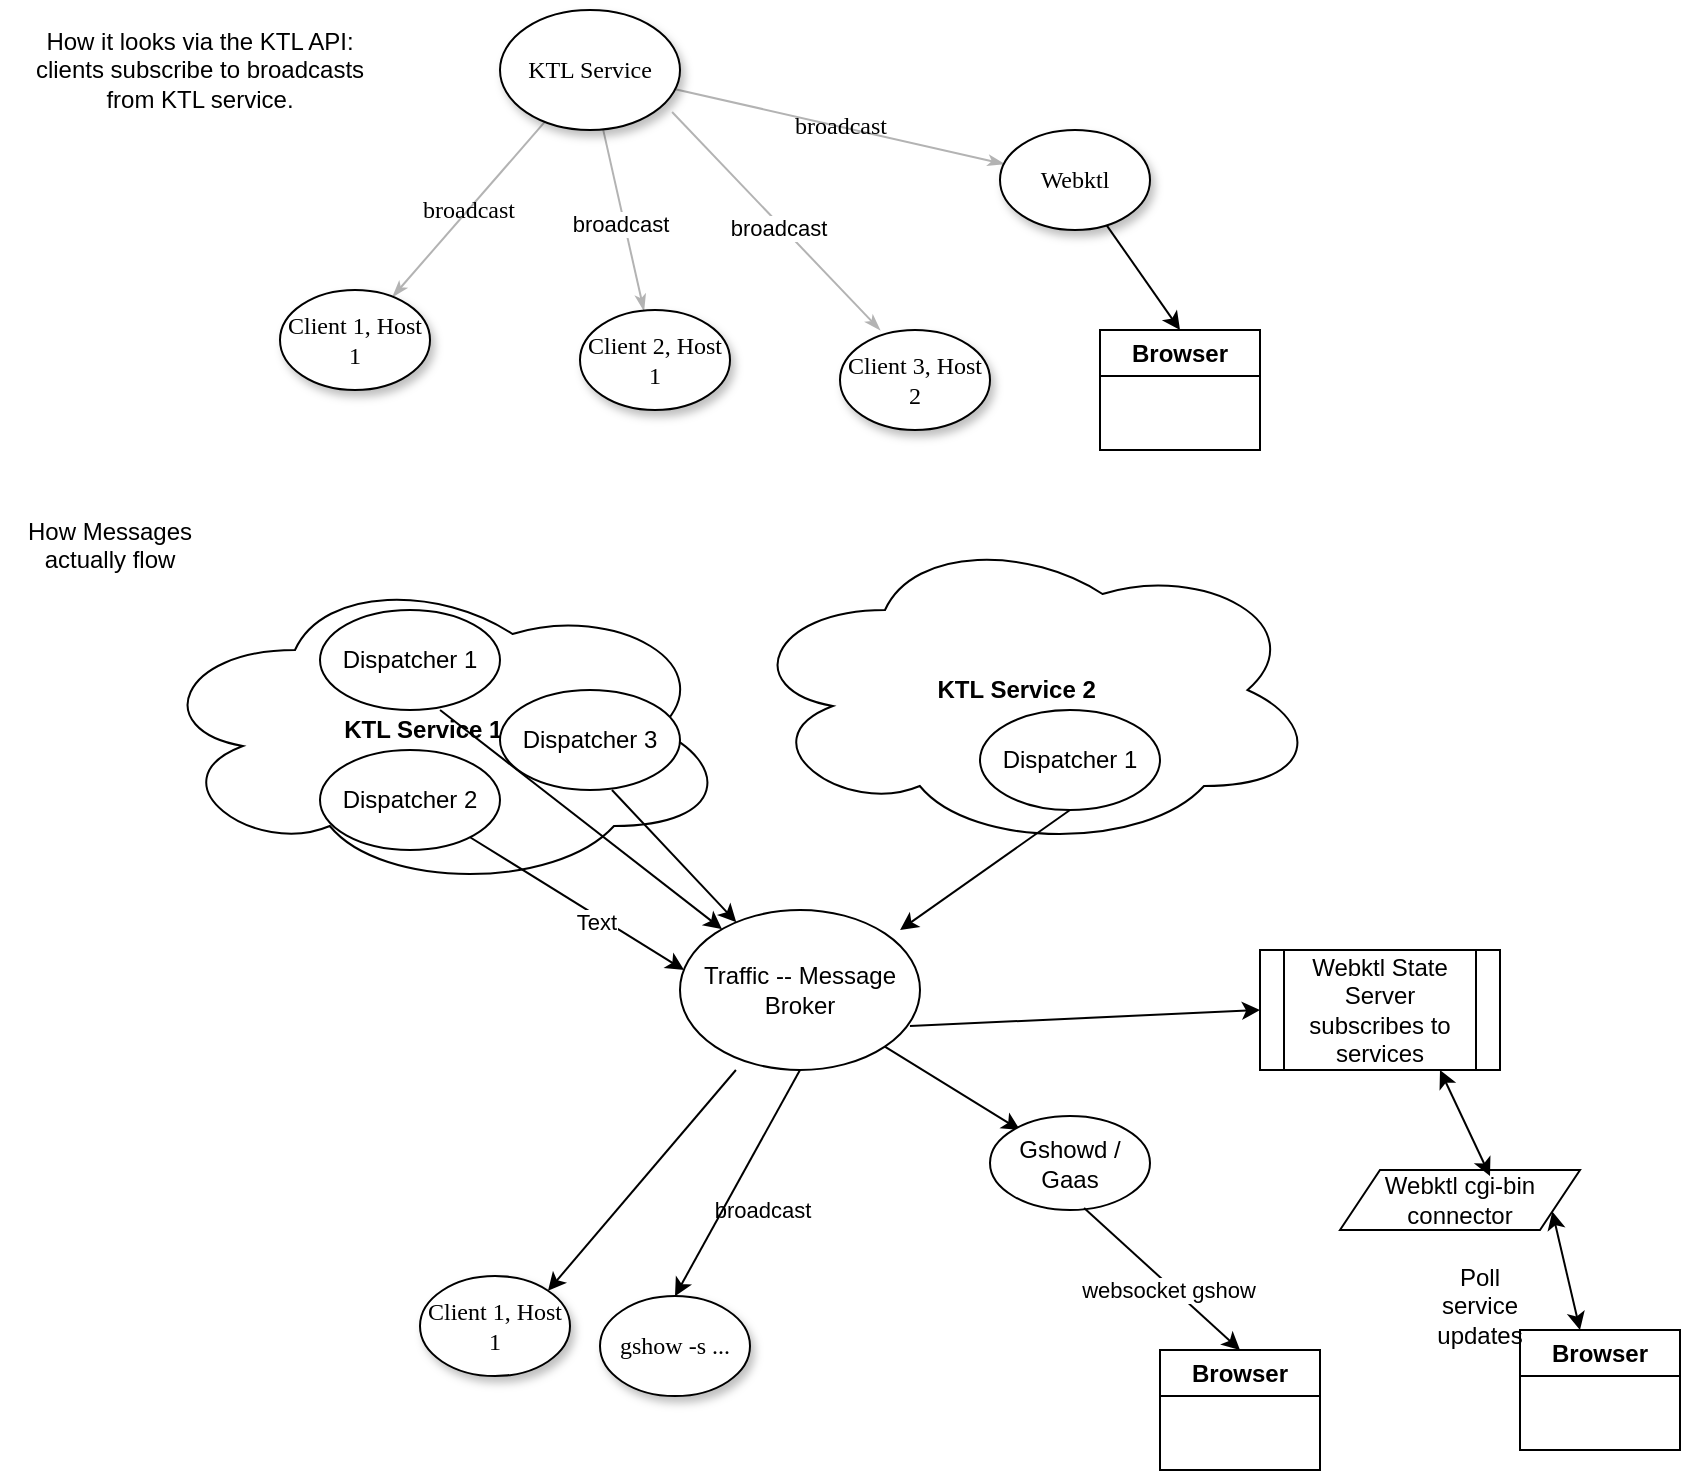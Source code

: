<mxfile version="24.6.1" type="device">
  <diagram name="Page-1" id="42789a77-a242-8287-6e28-9cd8cfd52e62">
    <mxGraphModel dx="638" dy="784" grid="1" gridSize="10" guides="1" tooltips="1" connect="1" arrows="1" fold="1" page="1" pageScale="1" pageWidth="1100" pageHeight="850" background="none" math="0" shadow="0">
      <root>
        <mxCell id="0" />
        <mxCell id="1" parent="0" />
        <mxCell id="1ea317790d2ca983-12" style="edgeStyle=none;rounded=1;html=1;labelBackgroundColor=none;startArrow=none;startFill=0;startSize=5;endArrow=classicThin;endFill=1;endSize=5;jettySize=auto;orthogonalLoop=1;strokeColor=#B3B3B3;strokeWidth=1;fontFamily=Verdana;fontSize=12" parent="1" source="1ea317790d2ca983-1" target="1ea317790d2ca983-2" edge="1">
          <mxGeometry relative="1" as="geometry" />
        </mxCell>
        <mxCell id="JbZoCH-ZJ-E3tPsfmKly-1" value="broadcast" style="edgeLabel;html=1;align=center;verticalAlign=middle;resizable=0;points=[];" parent="1ea317790d2ca983-12" vertex="1" connectable="0">
          <mxGeometry x="0.034" y="-2" relative="1" as="geometry">
            <mxPoint as="offset" />
          </mxGeometry>
        </mxCell>
        <mxCell id="1ea317790d2ca983-13" value="broadcast" style="edgeStyle=none;rounded=1;html=1;labelBackgroundColor=none;startArrow=none;startFill=0;startSize=5;endArrow=classicThin;endFill=1;endSize=5;jettySize=auto;orthogonalLoop=1;strokeColor=#B3B3B3;strokeWidth=1;fontFamily=Verdana;fontSize=12" parent="1" source="1ea317790d2ca983-1" target="1ea317790d2ca983-9" edge="1">
          <mxGeometry relative="1" as="geometry" />
        </mxCell>
        <mxCell id="1ea317790d2ca983-14" value="broadcast" style="edgeStyle=none;rounded=1;html=1;labelBackgroundColor=none;startArrow=none;startFill=0;startSize=5;endArrow=classicThin;endFill=1;endSize=5;jettySize=auto;orthogonalLoop=1;strokeColor=#B3B3B3;strokeWidth=1;fontFamily=Verdana;fontSize=12" parent="1" source="1ea317790d2ca983-1" target="1ea317790d2ca983-3" edge="1">
          <mxGeometry relative="1" as="geometry" />
        </mxCell>
        <mxCell id="1ea317790d2ca983-1" value="KTL Service" style="ellipse;whiteSpace=wrap;html=1;rounded=0;shadow=1;comic=0;labelBackgroundColor=none;strokeWidth=1;fontFamily=Verdana;fontSize=12;align=center;" parent="1" vertex="1">
          <mxGeometry x="320" y="50" width="90" height="60" as="geometry" />
        </mxCell>
        <mxCell id="1ea317790d2ca983-2" value="Client 2, Host 1" style="ellipse;whiteSpace=wrap;html=1;rounded=0;shadow=1;comic=0;labelBackgroundColor=none;strokeWidth=1;fontFamily=Verdana;fontSize=12;align=center;" parent="1" vertex="1">
          <mxGeometry x="360" y="200" width="75" height="50" as="geometry" />
        </mxCell>
        <mxCell id="1ea317790d2ca983-3" value="Webktl" style="ellipse;whiteSpace=wrap;html=1;rounded=0;shadow=1;comic=0;labelBackgroundColor=none;strokeWidth=1;fontFamily=Verdana;fontSize=12;align=center;" parent="1" vertex="1">
          <mxGeometry x="570" y="110" width="75" height="50" as="geometry" />
        </mxCell>
        <mxCell id="1ea317790d2ca983-9" value="Client 1, Host 1" style="ellipse;whiteSpace=wrap;html=1;rounded=0;shadow=1;comic=0;labelBackgroundColor=none;strokeWidth=1;fontFamily=Verdana;fontSize=12;align=center;" parent="1" vertex="1">
          <mxGeometry x="210" y="190" width="75" height="50" as="geometry" />
        </mxCell>
        <mxCell id="WFGlv_I8qlS-T0hy2xla-1" value="How it looks via the KTL API: clients subscribe to broadcasts from KTL service." style="text;html=1;align=center;verticalAlign=middle;whiteSpace=wrap;rounded=0;" parent="1" vertex="1">
          <mxGeometry x="80" y="65" width="180" height="30" as="geometry" />
        </mxCell>
        <mxCell id="WFGlv_I8qlS-T0hy2xla-2" value="&lt;div&gt;How Messages actually flow&lt;/div&gt;&lt;div&gt;&lt;br&gt;&lt;/div&gt;" style="text;html=1;align=center;verticalAlign=middle;whiteSpace=wrap;rounded=0;" parent="1" vertex="1">
          <mxGeometry x="70" y="310" width="110" height="30" as="geometry" />
        </mxCell>
        <mxCell id="WFGlv_I8qlS-T0hy2xla-11" value="" style="group" parent="1" vertex="1" connectable="0">
          <mxGeometry x="145" y="330" width="290" height="160" as="geometry" />
        </mxCell>
        <mxCell id="WFGlv_I8qlS-T0hy2xla-4" value="&lt;b&gt;KTL Service 1&amp;nbsp;&amp;nbsp;&amp;nbsp;&amp;nbsp;&amp;nbsp; &lt;/b&gt;" style="ellipse;shape=cloud;whiteSpace=wrap;html=1;" parent="WFGlv_I8qlS-T0hy2xla-11" vertex="1">
          <mxGeometry width="290" height="160" as="geometry" />
        </mxCell>
        <mxCell id="WFGlv_I8qlS-T0hy2xla-3" value="Dispatcher 1" style="ellipse;whiteSpace=wrap;html=1;" parent="WFGlv_I8qlS-T0hy2xla-11" vertex="1">
          <mxGeometry x="85" y="20" width="90" height="50" as="geometry" />
        </mxCell>
        <mxCell id="WFGlv_I8qlS-T0hy2xla-6" value="Dispatcher 2" style="ellipse;whiteSpace=wrap;html=1;" parent="WFGlv_I8qlS-T0hy2xla-11" vertex="1">
          <mxGeometry x="85" y="90" width="90" height="50" as="geometry" />
        </mxCell>
        <mxCell id="WFGlv_I8qlS-T0hy2xla-7" value="Dispatcher 3" style="ellipse;whiteSpace=wrap;html=1;" parent="WFGlv_I8qlS-T0hy2xla-11" vertex="1">
          <mxGeometry x="175" y="60" width="90" height="50" as="geometry" />
        </mxCell>
        <mxCell id="WFGlv_I8qlS-T0hy2xla-12" value="" style="group" parent="1" vertex="1" connectable="0">
          <mxGeometry x="440" y="310" width="290" height="160" as="geometry" />
        </mxCell>
        <mxCell id="WFGlv_I8qlS-T0hy2xla-8" value="&lt;b&gt;KTL Service 2 &amp;nbsp;&amp;nbsp;&amp;nbsp; &lt;/b&gt;" style="ellipse;shape=cloud;whiteSpace=wrap;html=1;" parent="WFGlv_I8qlS-T0hy2xla-12" vertex="1">
          <mxGeometry width="290" height="160" as="geometry" />
        </mxCell>
        <mxCell id="WFGlv_I8qlS-T0hy2xla-10" value="Dispatcher 1" style="ellipse;whiteSpace=wrap;html=1;container=1;" parent="WFGlv_I8qlS-T0hy2xla-12" vertex="1">
          <mxGeometry x="120" y="90" width="90" height="50" as="geometry" />
        </mxCell>
        <mxCell id="WFGlv_I8qlS-T0hy2xla-13" value="&lt;div&gt;Traffic -- Message Broker&lt;/div&gt;" style="ellipse;whiteSpace=wrap;html=1;" parent="1" vertex="1">
          <mxGeometry x="410" y="500" width="120" height="80" as="geometry" />
        </mxCell>
        <mxCell id="WFGlv_I8qlS-T0hy2xla-15" value="" style="endArrow=classic;html=1;rounded=0;exitX=0.622;exitY=1;exitDx=0;exitDy=0;exitPerimeter=0;" parent="1" source="WFGlv_I8qlS-T0hy2xla-7" target="WFGlv_I8qlS-T0hy2xla-13" edge="1">
          <mxGeometry width="50" height="50" relative="1" as="geometry">
            <mxPoint x="380" y="450" as="sourcePoint" />
            <mxPoint x="430" y="400" as="targetPoint" />
          </mxGeometry>
        </mxCell>
        <mxCell id="WFGlv_I8qlS-T0hy2xla-16" value="" style="endArrow=classic;html=1;rounded=0;exitX=0.667;exitY=1;exitDx=0;exitDy=0;exitPerimeter=0;" parent="1" source="WFGlv_I8qlS-T0hy2xla-3" target="WFGlv_I8qlS-T0hy2xla-13" edge="1">
          <mxGeometry width="50" height="50" relative="1" as="geometry">
            <mxPoint x="380" y="450" as="sourcePoint" />
            <mxPoint x="430" y="400" as="targetPoint" />
          </mxGeometry>
        </mxCell>
        <mxCell id="WFGlv_I8qlS-T0hy2xla-17" value="" style="endArrow=classic;html=1;rounded=0;entryX=0.017;entryY=0.375;entryDx=0;entryDy=0;entryPerimeter=0;" parent="1" source="WFGlv_I8qlS-T0hy2xla-6" target="WFGlv_I8qlS-T0hy2xla-13" edge="1">
          <mxGeometry width="50" height="50" relative="1" as="geometry">
            <mxPoint x="380" y="450" as="sourcePoint" />
            <mxPoint x="430" y="400" as="targetPoint" />
          </mxGeometry>
        </mxCell>
        <mxCell id="WFGlv_I8qlS-T0hy2xla-47" value="Text" style="edgeLabel;html=1;align=center;verticalAlign=middle;resizable=0;points=[];" parent="WFGlv_I8qlS-T0hy2xla-17" vertex="1" connectable="0">
          <mxGeometry x="0.183" y="-2" relative="1" as="geometry">
            <mxPoint y="1" as="offset" />
          </mxGeometry>
        </mxCell>
        <mxCell id="WFGlv_I8qlS-T0hy2xla-18" value="" style="endArrow=classic;html=1;rounded=0;exitX=0.5;exitY=1;exitDx=0;exitDy=0;entryX=0.917;entryY=0.125;entryDx=0;entryDy=0;entryPerimeter=0;" parent="1" source="WFGlv_I8qlS-T0hy2xla-10" target="WFGlv_I8qlS-T0hy2xla-13" edge="1">
          <mxGeometry width="50" height="50" relative="1" as="geometry">
            <mxPoint x="380" y="450" as="sourcePoint" />
            <mxPoint x="620" y="510" as="targetPoint" />
          </mxGeometry>
        </mxCell>
        <mxCell id="WFGlv_I8qlS-T0hy2xla-19" value="broadcast" style="edgeLabel;html=1;align=center;verticalAlign=middle;resizable=0;points=[];" parent="1" vertex="1" connectable="0">
          <mxGeometry x="450.252" y="650" as="geometry" />
        </mxCell>
        <mxCell id="WFGlv_I8qlS-T0hy2xla-20" value="gshow -s ..." style="ellipse;whiteSpace=wrap;html=1;rounded=0;shadow=1;comic=0;labelBackgroundColor=none;strokeWidth=1;fontFamily=Verdana;fontSize=12;align=center;" parent="1" vertex="1">
          <mxGeometry x="370" y="693.062" width="75" height="50" as="geometry" />
        </mxCell>
        <mxCell id="WFGlv_I8qlS-T0hy2xla-22" value="Client 1, Host 1" style="ellipse;whiteSpace=wrap;html=1;rounded=0;shadow=1;comic=0;labelBackgroundColor=none;strokeWidth=1;fontFamily=Verdana;fontSize=12;align=center;" parent="1" vertex="1">
          <mxGeometry x="280" y="683.062" width="75" height="50" as="geometry" />
        </mxCell>
        <mxCell id="WFGlv_I8qlS-T0hy2xla-23" value="" style="endArrow=classic;html=1;rounded=0;exitX=0.233;exitY=1;exitDx=0;exitDy=0;exitPerimeter=0;entryX=1;entryY=0;entryDx=0;entryDy=0;" parent="1" source="WFGlv_I8qlS-T0hy2xla-13" target="WFGlv_I8qlS-T0hy2xla-22" edge="1">
          <mxGeometry width="50" height="50" relative="1" as="geometry">
            <mxPoint x="380" y="410" as="sourcePoint" />
            <mxPoint x="430" y="360" as="targetPoint" />
          </mxGeometry>
        </mxCell>
        <mxCell id="WFGlv_I8qlS-T0hy2xla-24" value="" style="endArrow=classic;html=1;rounded=0;exitX=0.5;exitY=1;exitDx=0;exitDy=0;entryX=0.5;entryY=0;entryDx=0;entryDy=0;" parent="1" source="WFGlv_I8qlS-T0hy2xla-13" target="WFGlv_I8qlS-T0hy2xla-20" edge="1">
          <mxGeometry width="50" height="50" relative="1" as="geometry">
            <mxPoint x="450" y="630" as="sourcePoint" />
            <mxPoint x="356" y="740" as="targetPoint" />
          </mxGeometry>
        </mxCell>
        <mxCell id="WFGlv_I8qlS-T0hy2xla-25" value="" style="endArrow=classic;html=1;rounded=0;exitX=1;exitY=1;exitDx=0;exitDy=0;" parent="1" source="WFGlv_I8qlS-T0hy2xla-13" edge="1">
          <mxGeometry width="50" height="50" relative="1" as="geometry">
            <mxPoint x="530" y="620" as="sourcePoint" />
            <mxPoint x="580" y="610" as="targetPoint" />
          </mxGeometry>
        </mxCell>
        <mxCell id="WFGlv_I8qlS-T0hy2xla-26" value="Browser" style="swimlane;whiteSpace=wrap;html=1;" parent="1" vertex="1">
          <mxGeometry x="620" y="210" width="80" height="60" as="geometry" />
        </mxCell>
        <mxCell id="WFGlv_I8qlS-T0hy2xla-27" value="" style="endArrow=classic;html=1;rounded=0;entryX=0.5;entryY=0;entryDx=0;entryDy=0;" parent="1" source="1ea317790d2ca983-3" target="WFGlv_I8qlS-T0hy2xla-26" edge="1">
          <mxGeometry width="50" height="50" relative="1" as="geometry">
            <mxPoint x="480" y="400" as="sourcePoint" />
            <mxPoint x="530" y="350" as="targetPoint" />
          </mxGeometry>
        </mxCell>
        <mxCell id="WFGlv_I8qlS-T0hy2xla-28" value="Client 3, Host 2" style="ellipse;whiteSpace=wrap;html=1;rounded=0;shadow=1;comic=0;labelBackgroundColor=none;strokeWidth=1;fontFamily=Verdana;fontSize=12;align=center;" parent="1" vertex="1">
          <mxGeometry x="490" y="210" width="75" height="50" as="geometry" />
        </mxCell>
        <mxCell id="WFGlv_I8qlS-T0hy2xla-32" style="edgeStyle=none;rounded=1;html=1;labelBackgroundColor=none;startArrow=none;startFill=0;startSize=5;endArrow=classicThin;endFill=1;endSize=5;jettySize=auto;orthogonalLoop=1;strokeColor=#B3B3B3;strokeWidth=1;fontFamily=Verdana;fontSize=12;exitX=0.956;exitY=0.85;exitDx=0;exitDy=0;exitPerimeter=0;entryX=0.267;entryY=0;entryDx=0;entryDy=0;entryPerimeter=0;" parent="1" source="1ea317790d2ca983-1" target="WFGlv_I8qlS-T0hy2xla-28" edge="1">
          <mxGeometry relative="1" as="geometry">
            <mxPoint x="415" y="120" as="sourcePoint" />
            <mxPoint x="435" y="210" as="targetPoint" />
          </mxGeometry>
        </mxCell>
        <mxCell id="WFGlv_I8qlS-T0hy2xla-33" value="broadcast" style="edgeLabel;html=1;align=center;verticalAlign=middle;resizable=0;points=[];" parent="WFGlv_I8qlS-T0hy2xla-32" vertex="1" connectable="0">
          <mxGeometry x="0.034" y="-2" relative="1" as="geometry">
            <mxPoint as="offset" />
          </mxGeometry>
        </mxCell>
        <mxCell id="WFGlv_I8qlS-T0hy2xla-34" value="Webktl State Server subscribes to services" style="shape=process;whiteSpace=wrap;html=1;backgroundOutline=1;" parent="1" vertex="1">
          <mxGeometry x="700" y="520" width="120" height="60" as="geometry" />
        </mxCell>
        <mxCell id="WFGlv_I8qlS-T0hy2xla-38" value="Webktl cgi-bin connector" style="shape=parallelogram;perimeter=parallelogramPerimeter;whiteSpace=wrap;html=1;fixedSize=1;" parent="1" vertex="1">
          <mxGeometry x="740" y="630" width="120" height="30" as="geometry" />
        </mxCell>
        <mxCell id="WFGlv_I8qlS-T0hy2xla-39" value="Browser" style="swimlane;whiteSpace=wrap;html=1;" parent="1" vertex="1">
          <mxGeometry x="830" y="710" width="80" height="60" as="geometry" />
        </mxCell>
        <mxCell id="WFGlv_I8qlS-T0hy2xla-42" value="" style="endArrow=classic;startArrow=classic;html=1;rounded=0;entryX=0.75;entryY=1;entryDx=0;entryDy=0;exitX=0.625;exitY=0.1;exitDx=0;exitDy=0;exitPerimeter=0;" parent="1" source="WFGlv_I8qlS-T0hy2xla-38" target="WFGlv_I8qlS-T0hy2xla-34" edge="1">
          <mxGeometry width="50" height="50" relative="1" as="geometry">
            <mxPoint x="750" y="670" as="sourcePoint" />
            <mxPoint x="650" y="440" as="targetPoint" />
          </mxGeometry>
        </mxCell>
        <mxCell id="WFGlv_I8qlS-T0hy2xla-43" value="" style="endArrow=classic;startArrow=classic;html=1;rounded=0;exitX=1;exitY=0.75;exitDx=0;exitDy=0;entryX=0.375;entryY=0;entryDx=0;entryDy=0;entryPerimeter=0;" parent="1" source="WFGlv_I8qlS-T0hy2xla-38" edge="1" target="WFGlv_I8qlS-T0hy2xla-39">
          <mxGeometry width="50" height="50" relative="1" as="geometry">
            <mxPoint x="600" y="490" as="sourcePoint" />
            <mxPoint x="820" y="740" as="targetPoint" />
          </mxGeometry>
        </mxCell>
        <mxCell id="WFGlv_I8qlS-T0hy2xla-45" value="&lt;div&gt;Poll service updates&lt;/div&gt;&lt;div&gt;&lt;br&gt;&lt;/div&gt;" style="text;html=1;align=center;verticalAlign=middle;whiteSpace=wrap;rounded=0;" parent="1" vertex="1">
          <mxGeometry x="780" y="673.06" width="60" height="63.06" as="geometry" />
        </mxCell>
        <mxCell id="WFGlv_I8qlS-T0hy2xla-46" value="" style="endArrow=classic;html=1;rounded=0;exitX=0.958;exitY=0.725;exitDx=0;exitDy=0;exitPerimeter=0;entryX=0;entryY=0.5;entryDx=0;entryDy=0;" parent="1" source="WFGlv_I8qlS-T0hy2xla-13" edge="1" target="WFGlv_I8qlS-T0hy2xla-34">
          <mxGeometry width="50" height="50" relative="1" as="geometry">
            <mxPoint x="590" y="520" as="sourcePoint" />
            <mxPoint x="640" y="580" as="targetPoint" />
          </mxGeometry>
        </mxCell>
        <mxCell id="3SW8r7ItblxoidYSSjJf-2" value="Gshowd / Gaas" style="ellipse;whiteSpace=wrap;html=1;" vertex="1" parent="1">
          <mxGeometry x="565" y="603.06" width="80" height="46.94" as="geometry" />
        </mxCell>
        <mxCell id="3SW8r7ItblxoidYSSjJf-3" value="Browser" style="swimlane;whiteSpace=wrap;html=1;" vertex="1" parent="1">
          <mxGeometry x="650" y="720" width="80" height="60" as="geometry" />
        </mxCell>
        <mxCell id="3SW8r7ItblxoidYSSjJf-4" value="" style="endArrow=classic;html=1;rounded=0;entryX=0.5;entryY=0;entryDx=0;entryDy=0;exitX=0.588;exitY=0.979;exitDx=0;exitDy=0;exitPerimeter=0;" edge="1" parent="1" source="3SW8r7ItblxoidYSSjJf-2" target="3SW8r7ItblxoidYSSjJf-3">
          <mxGeometry width="50" height="50" relative="1" as="geometry">
            <mxPoint x="600" y="610" as="sourcePoint" />
            <mxPoint x="650" y="560" as="targetPoint" />
          </mxGeometry>
        </mxCell>
        <mxCell id="3SW8r7ItblxoidYSSjJf-5" value="websocket gshow" style="edgeLabel;html=1;align=center;verticalAlign=middle;resizable=0;points=[];" vertex="1" connectable="0" parent="3SW8r7ItblxoidYSSjJf-4">
          <mxGeometry x="0.112" y="-2" relative="1" as="geometry">
            <mxPoint as="offset" />
          </mxGeometry>
        </mxCell>
      </root>
    </mxGraphModel>
  </diagram>
</mxfile>

